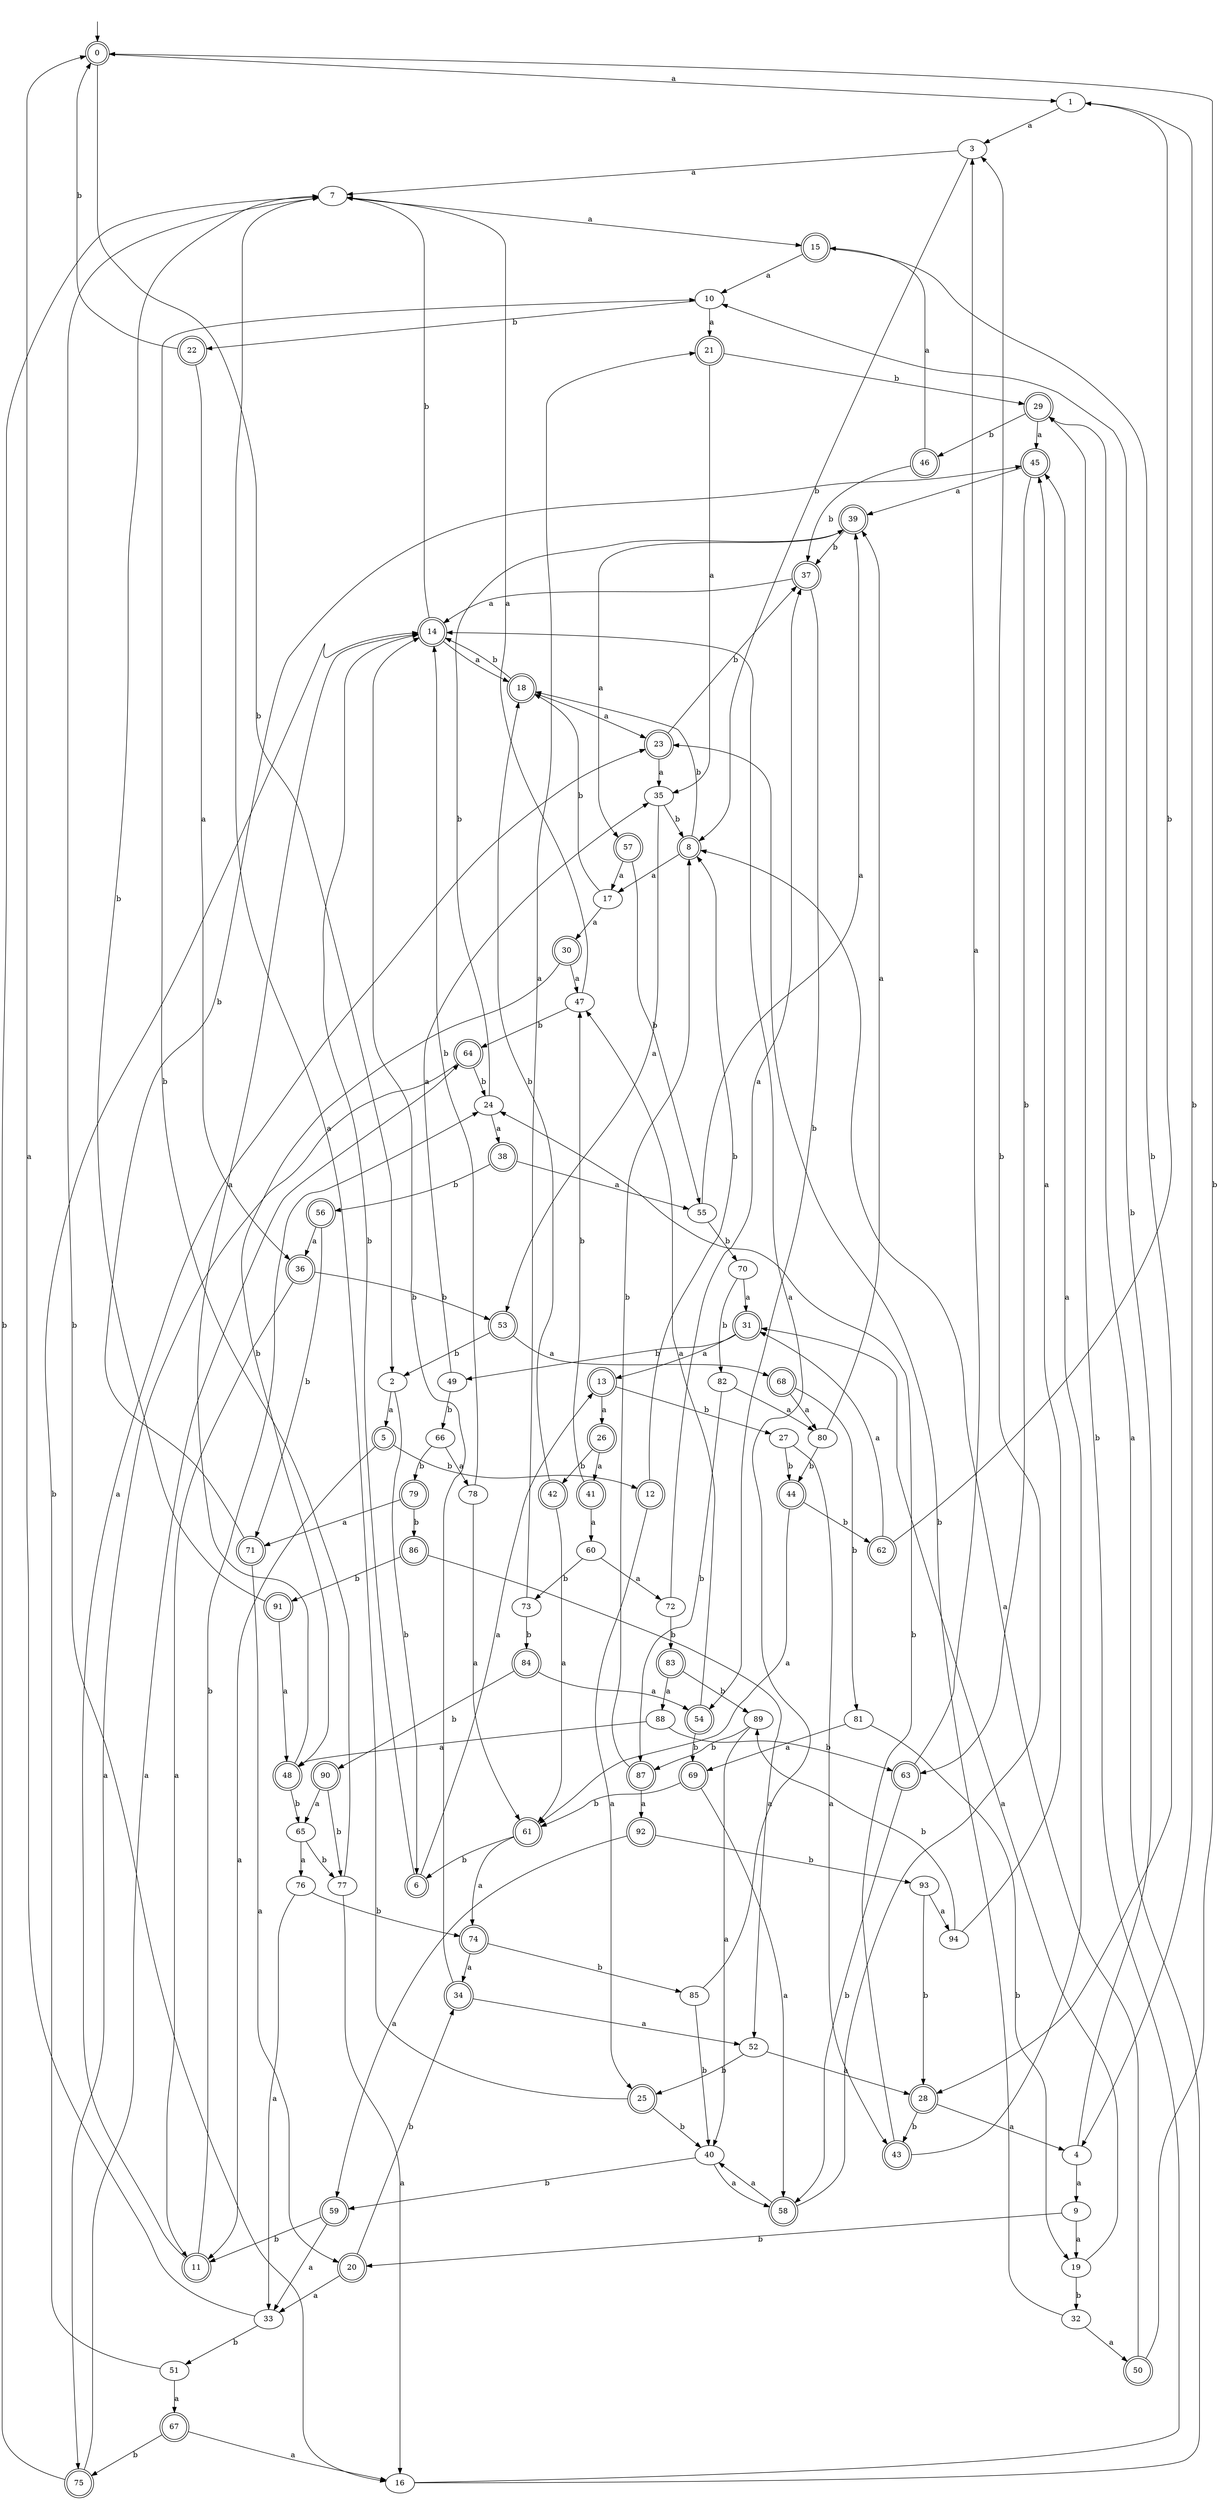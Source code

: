 digraph RandomDFA {
  __start0 [label="", shape=none];
  __start0 -> 0 [label=""];
  0 [shape=circle] [shape=doublecircle]
  0 -> 1 [label="a"]
  0 -> 2 [label="b"]
  1
  1 -> 3 [label="a"]
  1 -> 4 [label="b"]
  2
  2 -> 5 [label="a"]
  2 -> 6 [label="b"]
  3
  3 -> 7 [label="a"]
  3 -> 8 [label="b"]
  4
  4 -> 9 [label="a"]
  4 -> 10 [label="b"]
  5 [shape=doublecircle]
  5 -> 11 [label="a"]
  5 -> 12 [label="b"]
  6 [shape=doublecircle]
  6 -> 13 [label="a"]
  6 -> 14 [label="b"]
  7
  7 -> 15 [label="a"]
  7 -> 16 [label="b"]
  8 [shape=doublecircle]
  8 -> 17 [label="a"]
  8 -> 18 [label="b"]
  9
  9 -> 19 [label="a"]
  9 -> 20 [label="b"]
  10
  10 -> 21 [label="a"]
  10 -> 22 [label="b"]
  11 [shape=doublecircle]
  11 -> 23 [label="a"]
  11 -> 24 [label="b"]
  12 [shape=doublecircle]
  12 -> 25 [label="a"]
  12 -> 8 [label="b"]
  13 [shape=doublecircle]
  13 -> 26 [label="a"]
  13 -> 27 [label="b"]
  14 [shape=doublecircle]
  14 -> 18 [label="a"]
  14 -> 7 [label="b"]
  15 [shape=doublecircle]
  15 -> 10 [label="a"]
  15 -> 28 [label="b"]
  16
  16 -> 29 [label="a"]
  16 -> 29 [label="b"]
  17
  17 -> 30 [label="a"]
  17 -> 18 [label="b"]
  18 [shape=doublecircle]
  18 -> 23 [label="a"]
  18 -> 14 [label="b"]
  19
  19 -> 31 [label="a"]
  19 -> 32 [label="b"]
  20 [shape=doublecircle]
  20 -> 33 [label="a"]
  20 -> 34 [label="b"]
  21 [shape=doublecircle]
  21 -> 35 [label="a"]
  21 -> 29 [label="b"]
  22 [shape=doublecircle]
  22 -> 36 [label="a"]
  22 -> 0 [label="b"]
  23 [shape=doublecircle]
  23 -> 35 [label="a"]
  23 -> 37 [label="b"]
  24
  24 -> 38 [label="a"]
  24 -> 39 [label="b"]
  25 [shape=doublecircle]
  25 -> 7 [label="a"]
  25 -> 40 [label="b"]
  26 [shape=doublecircle]
  26 -> 41 [label="a"]
  26 -> 42 [label="b"]
  27
  27 -> 43 [label="a"]
  27 -> 44 [label="b"]
  28 [shape=doublecircle]
  28 -> 4 [label="a"]
  28 -> 43 [label="b"]
  29 [shape=doublecircle]
  29 -> 45 [label="a"]
  29 -> 46 [label="b"]
  30 [shape=doublecircle]
  30 -> 47 [label="a"]
  30 -> 48 [label="b"]
  31 [shape=doublecircle]
  31 -> 13 [label="a"]
  31 -> 49 [label="b"]
  32
  32 -> 50 [label="a"]
  32 -> 23 [label="b"]
  33
  33 -> 0 [label="a"]
  33 -> 51 [label="b"]
  34 [shape=doublecircle]
  34 -> 52 [label="a"]
  34 -> 14 [label="b"]
  35
  35 -> 53 [label="a"]
  35 -> 8 [label="b"]
  36 [shape=doublecircle]
  36 -> 11 [label="a"]
  36 -> 53 [label="b"]
  37 [shape=doublecircle]
  37 -> 14 [label="a"]
  37 -> 54 [label="b"]
  38 [shape=doublecircle]
  38 -> 55 [label="a"]
  38 -> 56 [label="b"]
  39 [shape=doublecircle]
  39 -> 57 [label="a"]
  39 -> 37 [label="b"]
  40
  40 -> 58 [label="a"]
  40 -> 59 [label="b"]
  41 [shape=doublecircle]
  41 -> 60 [label="a"]
  41 -> 47 [label="b"]
  42 [shape=doublecircle]
  42 -> 61 [label="a"]
  42 -> 18 [label="b"]
  43 [shape=doublecircle]
  43 -> 45 [label="a"]
  43 -> 24 [label="b"]
  44 [shape=doublecircle]
  44 -> 61 [label="a"]
  44 -> 62 [label="b"]
  45 [shape=doublecircle]
  45 -> 39 [label="a"]
  45 -> 63 [label="b"]
  46 [shape=doublecircle]
  46 -> 15 [label="a"]
  46 -> 37 [label="b"]
  47
  47 -> 7 [label="a"]
  47 -> 64 [label="b"]
  48 [shape=doublecircle]
  48 -> 14 [label="a"]
  48 -> 65 [label="b"]
  49
  49 -> 35 [label="a"]
  49 -> 66 [label="b"]
  50 [shape=doublecircle]
  50 -> 8 [label="a"]
  50 -> 0 [label="b"]
  51
  51 -> 67 [label="a"]
  51 -> 14 [label="b"]
  52
  52 -> 28 [label="a"]
  52 -> 25 [label="b"]
  53 [shape=doublecircle]
  53 -> 68 [label="a"]
  53 -> 2 [label="b"]
  54 [shape=doublecircle]
  54 -> 47 [label="a"]
  54 -> 69 [label="b"]
  55
  55 -> 39 [label="a"]
  55 -> 70 [label="b"]
  56 [shape=doublecircle]
  56 -> 36 [label="a"]
  56 -> 71 [label="b"]
  57 [shape=doublecircle]
  57 -> 17 [label="a"]
  57 -> 55 [label="b"]
  58 [shape=doublecircle]
  58 -> 40 [label="a"]
  58 -> 3 [label="b"]
  59 [shape=doublecircle]
  59 -> 33 [label="a"]
  59 -> 11 [label="b"]
  60
  60 -> 72 [label="a"]
  60 -> 73 [label="b"]
  61 [shape=doublecircle]
  61 -> 74 [label="a"]
  61 -> 6 [label="b"]
  62 [shape=doublecircle]
  62 -> 31 [label="a"]
  62 -> 1 [label="b"]
  63 [shape=doublecircle]
  63 -> 3 [label="a"]
  63 -> 58 [label="b"]
  64 [shape=doublecircle]
  64 -> 75 [label="a"]
  64 -> 24 [label="b"]
  65
  65 -> 76 [label="a"]
  65 -> 77 [label="b"]
  66
  66 -> 78 [label="a"]
  66 -> 79 [label="b"]
  67 [shape=doublecircle]
  67 -> 16 [label="a"]
  67 -> 75 [label="b"]
  68 [shape=doublecircle]
  68 -> 80 [label="a"]
  68 -> 81 [label="b"]
  69 [shape=doublecircle]
  69 -> 58 [label="a"]
  69 -> 61 [label="b"]
  70
  70 -> 31 [label="a"]
  70 -> 82 [label="b"]
  71 [shape=doublecircle]
  71 -> 20 [label="a"]
  71 -> 45 [label="b"]
  72
  72 -> 37 [label="a"]
  72 -> 83 [label="b"]
  73
  73 -> 21 [label="a"]
  73 -> 84 [label="b"]
  74 [shape=doublecircle]
  74 -> 34 [label="a"]
  74 -> 85 [label="b"]
  75 [shape=doublecircle]
  75 -> 64 [label="a"]
  75 -> 7 [label="b"]
  76
  76 -> 33 [label="a"]
  76 -> 74 [label="b"]
  77
  77 -> 16 [label="a"]
  77 -> 10 [label="b"]
  78
  78 -> 61 [label="a"]
  78 -> 14 [label="b"]
  79 [shape=doublecircle]
  79 -> 71 [label="a"]
  79 -> 86 [label="b"]
  80
  80 -> 39 [label="a"]
  80 -> 44 [label="b"]
  81
  81 -> 69 [label="a"]
  81 -> 19 [label="b"]
  82
  82 -> 80 [label="a"]
  82 -> 87 [label="b"]
  83 [shape=doublecircle]
  83 -> 88 [label="a"]
  83 -> 89 [label="b"]
  84 [shape=doublecircle]
  84 -> 54 [label="a"]
  84 -> 90 [label="b"]
  85
  85 -> 14 [label="a"]
  85 -> 40 [label="b"]
  86 [shape=doublecircle]
  86 -> 52 [label="a"]
  86 -> 91 [label="b"]
  87 [shape=doublecircle]
  87 -> 92 [label="a"]
  87 -> 8 [label="b"]
  88
  88 -> 48 [label="a"]
  88 -> 63 [label="b"]
  89
  89 -> 40 [label="a"]
  89 -> 87 [label="b"]
  90 [shape=doublecircle]
  90 -> 65 [label="a"]
  90 -> 77 [label="b"]
  91 [shape=doublecircle]
  91 -> 48 [label="a"]
  91 -> 7 [label="b"]
  92 [shape=doublecircle]
  92 -> 59 [label="a"]
  92 -> 93 [label="b"]
  93
  93 -> 94 [label="a"]
  93 -> 28 [label="b"]
  94
  94 -> 45 [label="a"]
  94 -> 89 [label="b"]
}

